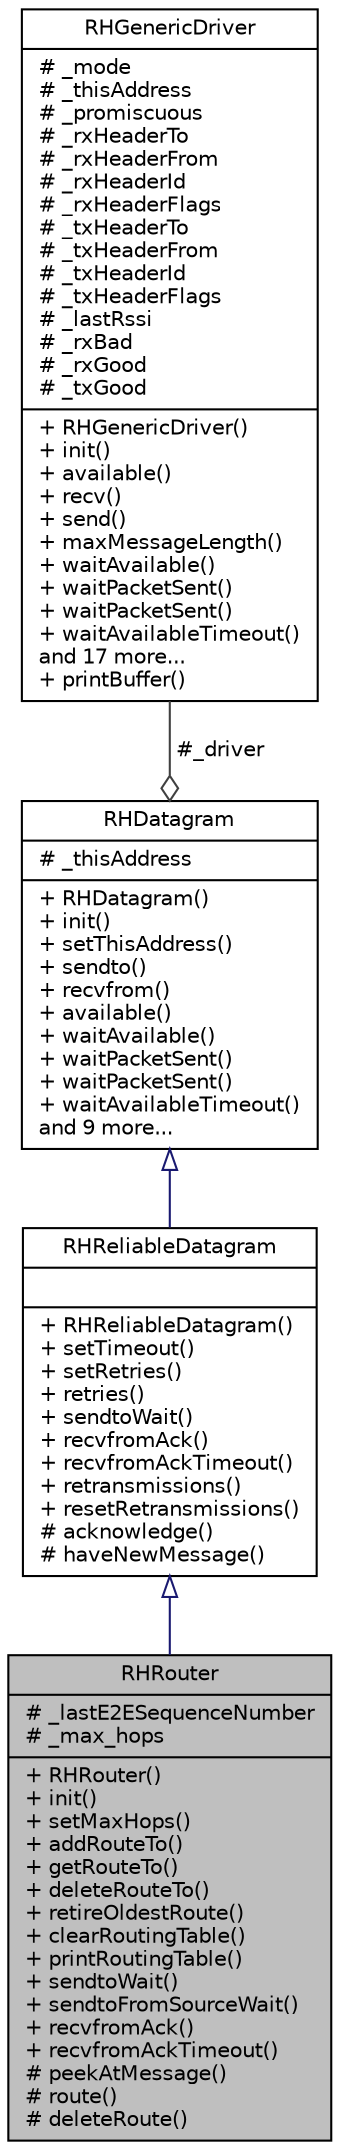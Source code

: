 digraph "RHRouter"
{
 // LATEX_PDF_SIZE
  edge [fontname="Helvetica",fontsize="10",labelfontname="Helvetica",labelfontsize="10"];
  node [fontname="Helvetica",fontsize="10",shape=record];
  Node1 [label="{RHRouter\n|# _lastE2ESequenceNumber\l# _max_hops\l|+ RHRouter()\l+ init()\l+ setMaxHops()\l+ addRouteTo()\l+ getRouteTo()\l+ deleteRouteTo()\l+ retireOldestRoute()\l+ clearRoutingTable()\l+ printRoutingTable()\l+ sendtoWait()\l+ sendtoFromSourceWait()\l+ recvfromAck()\l+ recvfromAckTimeout()\l# peekAtMessage()\l# route()\l# deleteRoute()\l}",height=0.2,width=0.4,color="black", fillcolor="grey75", style="filled", fontcolor="black",tooltip="RHReliableDatagram subclass for sending addressed, optionally acknowledged datagrams multi-hop routed..."];
  Node2 -> Node1 [dir="back",color="midnightblue",fontsize="10",style="solid",arrowtail="onormal",fontname="Helvetica"];
  Node2 [label="{RHReliableDatagram\n||+ RHReliableDatagram()\l+ setTimeout()\l+ setRetries()\l+ retries()\l+ sendtoWait()\l+ recvfromAck()\l+ recvfromAckTimeout()\l+ retransmissions()\l+ resetRetransmissions()\l# acknowledge()\l# haveNewMessage()\l}",height=0.2,width=0.4,color="black", fillcolor="white", style="filled",URL="$class_r_h_reliable_datagram.html",tooltip="RHDatagram subclass for sending addressed, acknowledged, retransmitted datagrams."];
  Node3 -> Node2 [dir="back",color="midnightblue",fontsize="10",style="solid",arrowtail="onormal",fontname="Helvetica"];
  Node3 [label="{RHDatagram\n|# _thisAddress\l|+ RHDatagram()\l+ init()\l+ setThisAddress()\l+ sendto()\l+ recvfrom()\l+ available()\l+ waitAvailable()\l+ waitPacketSent()\l+ waitPacketSent()\l+ waitAvailableTimeout()\land 9 more...\l}",height=0.2,width=0.4,color="black", fillcolor="white", style="filled",URL="$class_r_h_datagram.html",tooltip="Manager class for addressed, unreliable messages."];
  Node4 -> Node3 [color="grey25",fontsize="10",style="solid",label=" #_driver" ,arrowhead="odiamond",fontname="Helvetica"];
  Node4 [label="{RHGenericDriver\n|# _mode\l# _thisAddress\l# _promiscuous\l# _rxHeaderTo\l# _rxHeaderFrom\l# _rxHeaderId\l# _rxHeaderFlags\l# _txHeaderTo\l# _txHeaderFrom\l# _txHeaderId\l# _txHeaderFlags\l# _lastRssi\l# _rxBad\l# _rxGood\l# _txGood\l|+ RHGenericDriver()\l+ init()\l+ available()\l+ recv()\l+ send()\l+ maxMessageLength()\l+ waitAvailable()\l+ waitPacketSent()\l+ waitPacketSent()\l+ waitAvailableTimeout()\land 17 more...\l+ printBuffer()\l}",height=0.2,width=0.4,color="black", fillcolor="white", style="filled",URL="$class_r_h_generic_driver.html",tooltip="Abstract base class for a RadioHead driver."];
}
